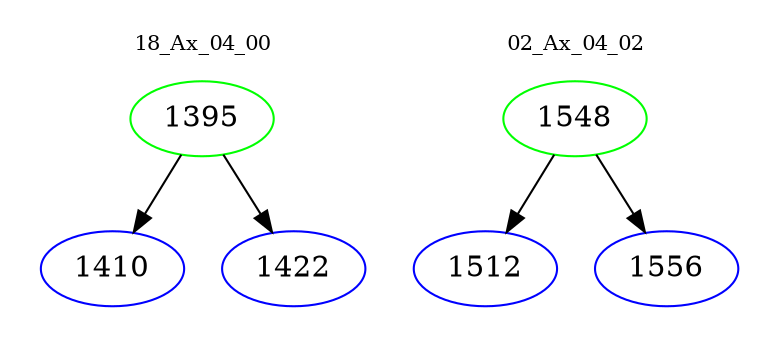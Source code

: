 digraph{
subgraph cluster_0 {
color = white
label = "18_Ax_04_00";
fontsize=10;
T0_1395 [label="1395", color="green"]
T0_1395 -> T0_1410 [color="black"]
T0_1410 [label="1410", color="blue"]
T0_1395 -> T0_1422 [color="black"]
T0_1422 [label="1422", color="blue"]
}
subgraph cluster_1 {
color = white
label = "02_Ax_04_02";
fontsize=10;
T1_1548 [label="1548", color="green"]
T1_1548 -> T1_1512 [color="black"]
T1_1512 [label="1512", color="blue"]
T1_1548 -> T1_1556 [color="black"]
T1_1556 [label="1556", color="blue"]
}
}
